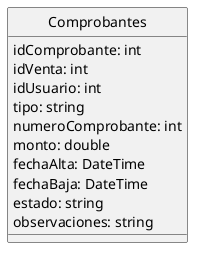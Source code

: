 @startuml Comprobantes
hide circle
class Comprobantes{
    idComprobante: int
    idVenta: int
    idUsuario: int
    tipo: string
    numeroComprobante: int
    monto: double
    fechaAlta: DateTime
    fechaBaja: DateTime
    estado: string
    observaciones: string
}
@enduml